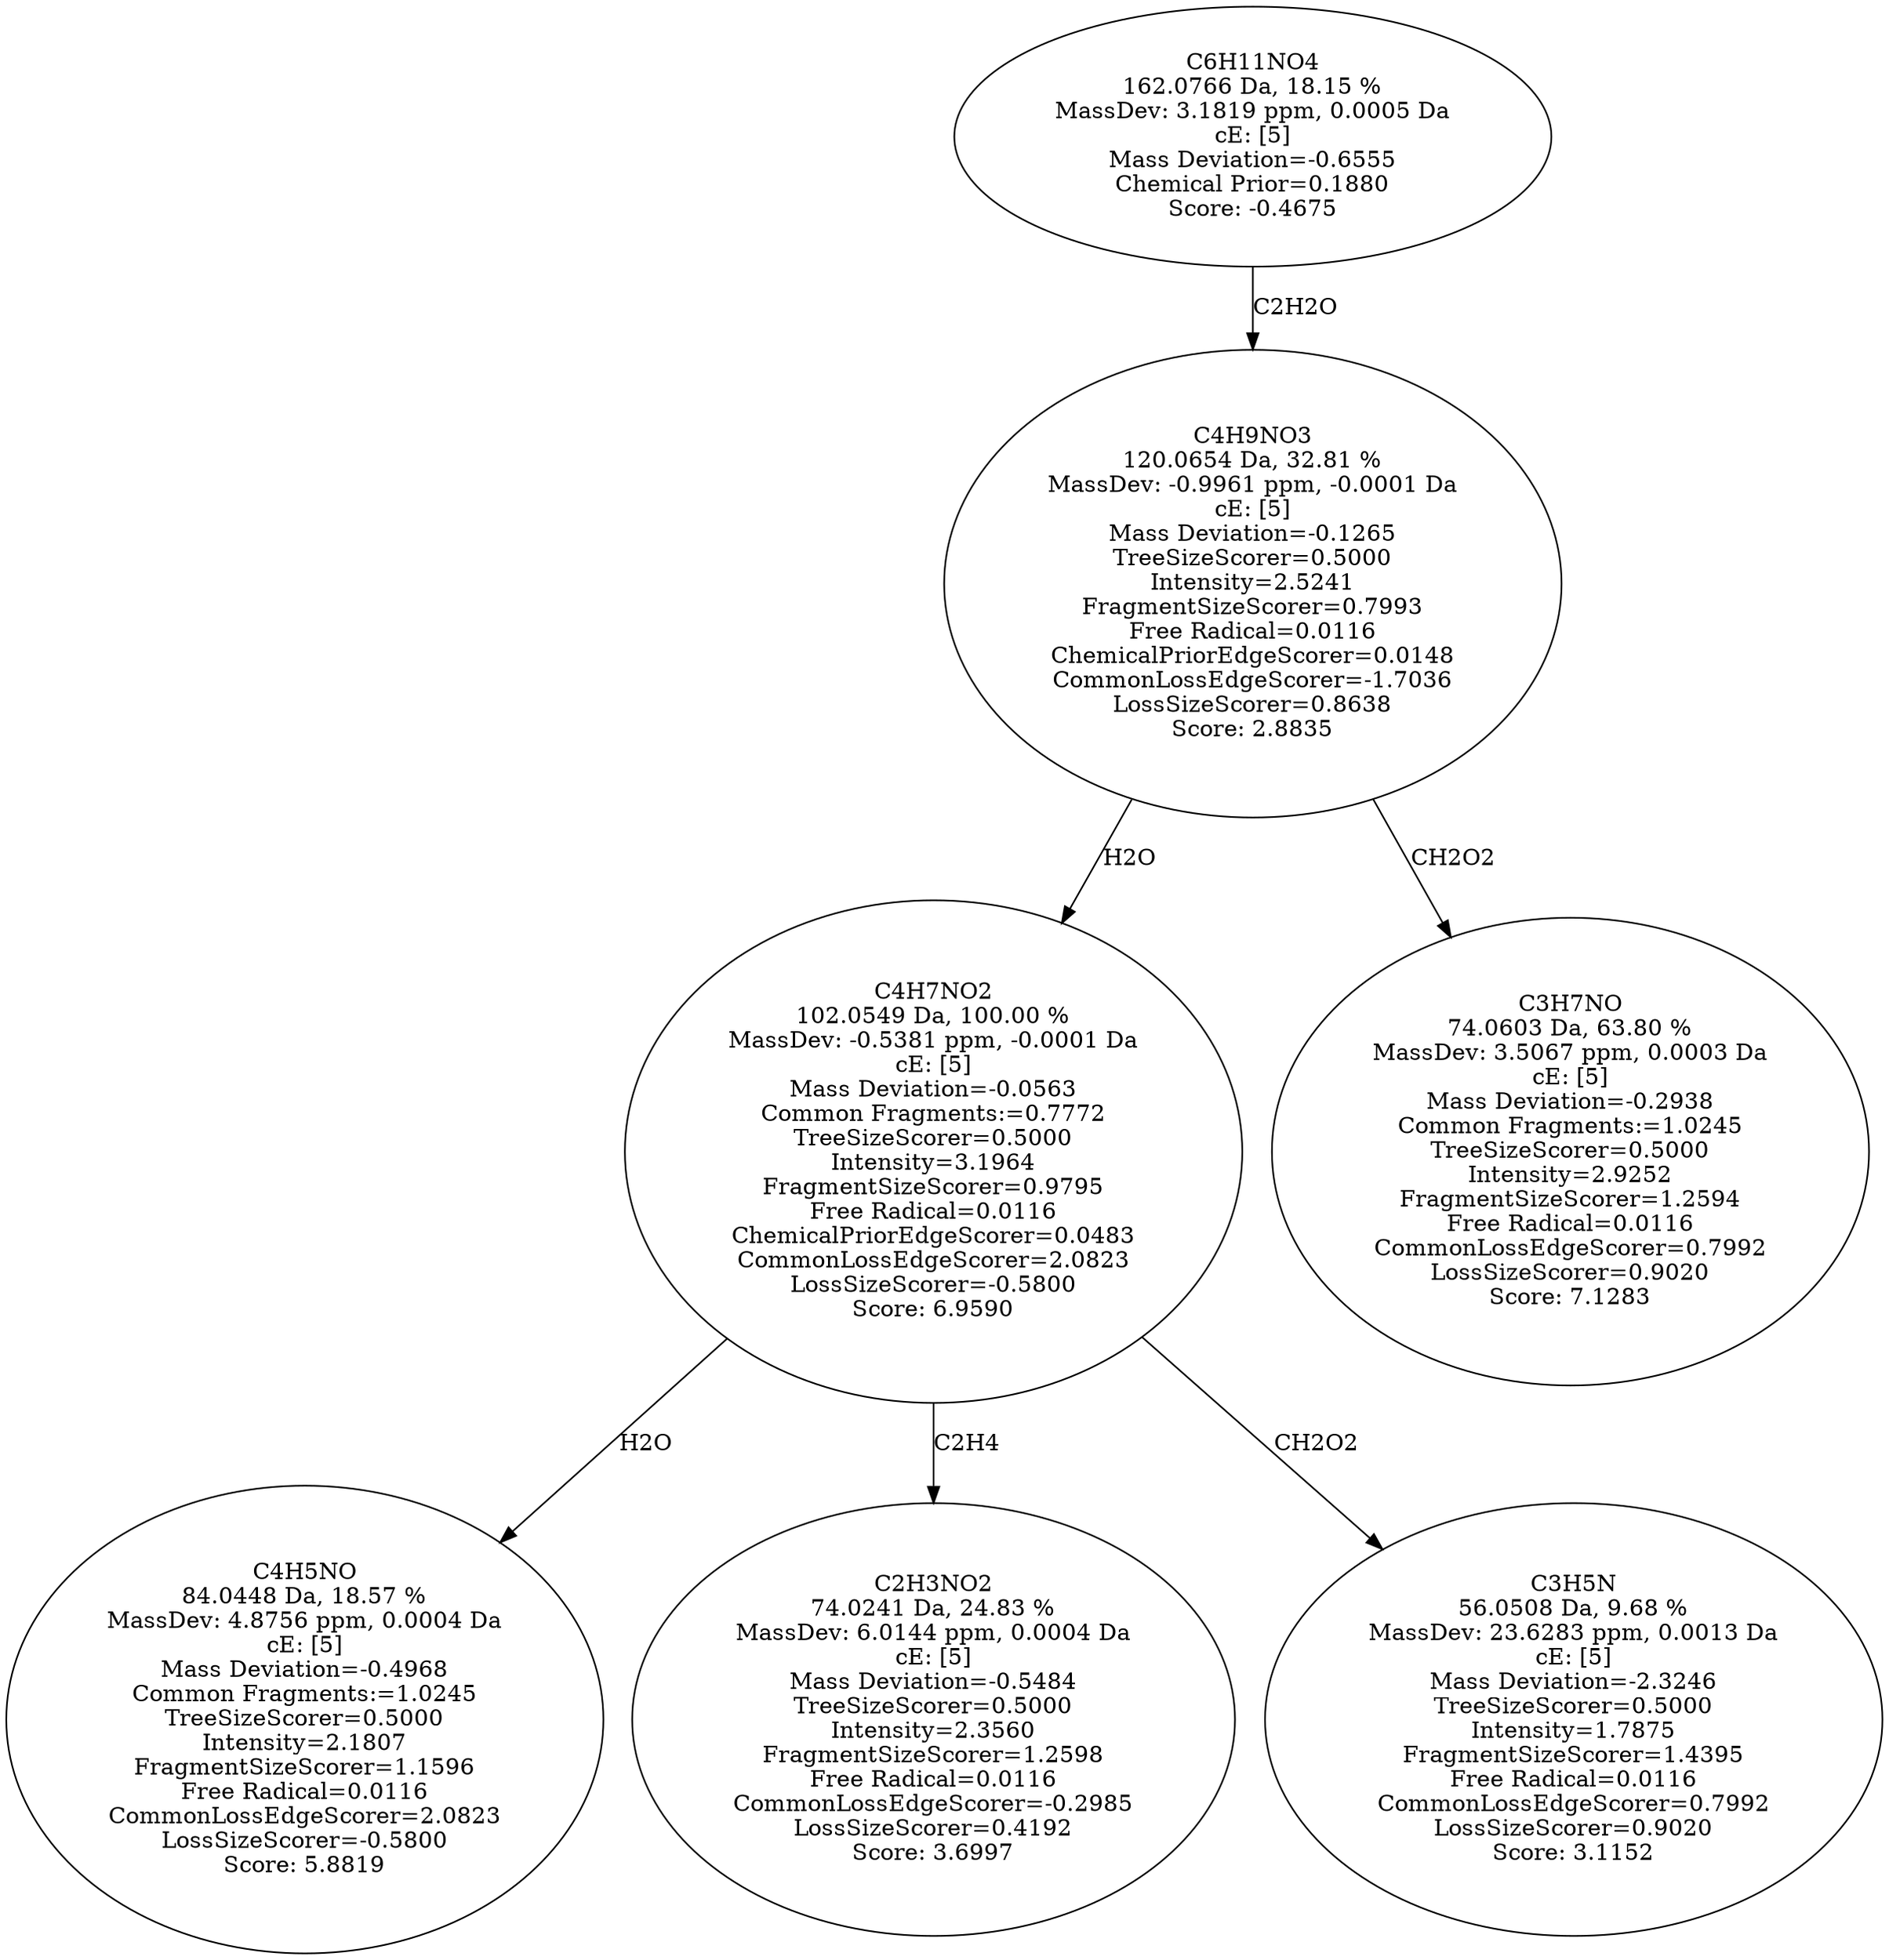 strict digraph {
v1 [label="C4H5NO\n84.0448 Da, 18.57 %\nMassDev: 4.8756 ppm, 0.0004 Da\ncE: [5]\nMass Deviation=-0.4968\nCommon Fragments:=1.0245\nTreeSizeScorer=0.5000\nIntensity=2.1807\nFragmentSizeScorer=1.1596\nFree Radical=0.0116\nCommonLossEdgeScorer=2.0823\nLossSizeScorer=-0.5800\nScore: 5.8819"];
v2 [label="C2H3NO2\n74.0241 Da, 24.83 %\nMassDev: 6.0144 ppm, 0.0004 Da\ncE: [5]\nMass Deviation=-0.5484\nTreeSizeScorer=0.5000\nIntensity=2.3560\nFragmentSizeScorer=1.2598\nFree Radical=0.0116\nCommonLossEdgeScorer=-0.2985\nLossSizeScorer=0.4192\nScore: 3.6997"];
v3 [label="C3H5N\n56.0508 Da, 9.68 %\nMassDev: 23.6283 ppm, 0.0013 Da\ncE: [5]\nMass Deviation=-2.3246\nTreeSizeScorer=0.5000\nIntensity=1.7875\nFragmentSizeScorer=1.4395\nFree Radical=0.0116\nCommonLossEdgeScorer=0.7992\nLossSizeScorer=0.9020\nScore: 3.1152"];
v4 [label="C4H7NO2\n102.0549 Da, 100.00 %\nMassDev: -0.5381 ppm, -0.0001 Da\ncE: [5]\nMass Deviation=-0.0563\nCommon Fragments:=0.7772\nTreeSizeScorer=0.5000\nIntensity=3.1964\nFragmentSizeScorer=0.9795\nFree Radical=0.0116\nChemicalPriorEdgeScorer=0.0483\nCommonLossEdgeScorer=2.0823\nLossSizeScorer=-0.5800\nScore: 6.9590"];
v5 [label="C3H7NO\n74.0603 Da, 63.80 %\nMassDev: 3.5067 ppm, 0.0003 Da\ncE: [5]\nMass Deviation=-0.2938\nCommon Fragments:=1.0245\nTreeSizeScorer=0.5000\nIntensity=2.9252\nFragmentSizeScorer=1.2594\nFree Radical=0.0116\nCommonLossEdgeScorer=0.7992\nLossSizeScorer=0.9020\nScore: 7.1283"];
v6 [label="C4H9NO3\n120.0654 Da, 32.81 %\nMassDev: -0.9961 ppm, -0.0001 Da\ncE: [5]\nMass Deviation=-0.1265\nTreeSizeScorer=0.5000\nIntensity=2.5241\nFragmentSizeScorer=0.7993\nFree Radical=0.0116\nChemicalPriorEdgeScorer=0.0148\nCommonLossEdgeScorer=-1.7036\nLossSizeScorer=0.8638\nScore: 2.8835"];
v7 [label="C6H11NO4\n162.0766 Da, 18.15 %\nMassDev: 3.1819 ppm, 0.0005 Da\ncE: [5]\nMass Deviation=-0.6555\nChemical Prior=0.1880\nScore: -0.4675"];
v4 -> v1 [label="H2O"];
v4 -> v2 [label="C2H4"];
v4 -> v3 [label="CH2O2"];
v6 -> v4 [label="H2O"];
v6 -> v5 [label="CH2O2"];
v7 -> v6 [label="C2H2O"];
}